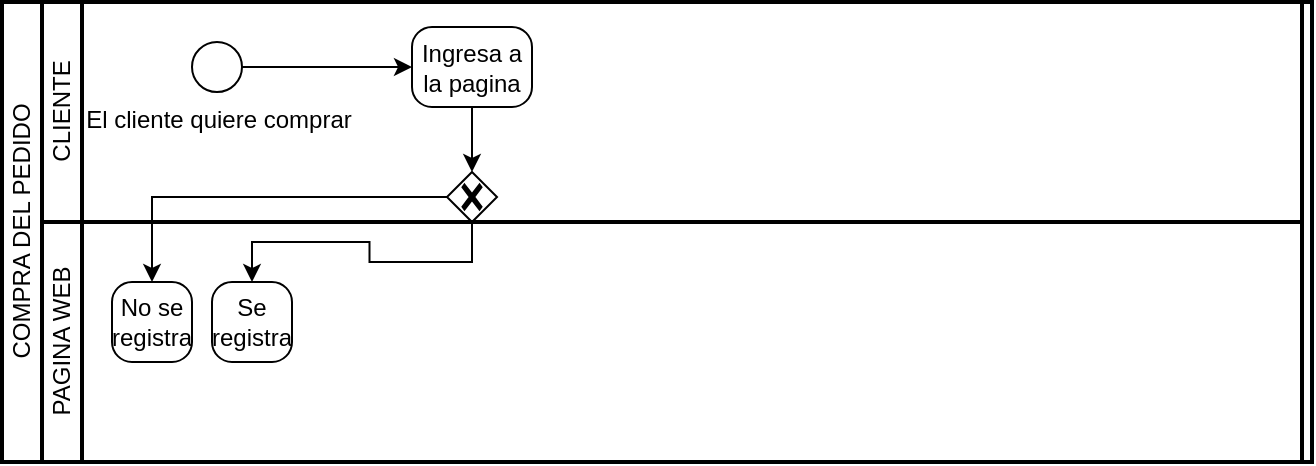 <mxfile version="18.0.2" type="github">
  <diagram id="prtHgNgQTEPvFCAcTncT" name="Page-1">
    <mxGraphModel dx="1360" dy="834" grid="1" gridSize="10" guides="1" tooltips="1" connect="1" arrows="1" fold="1" page="1" pageScale="1" pageWidth="827" pageHeight="1169" math="0" shadow="0">
      <root>
        <mxCell id="0" />
        <mxCell id="1" parent="0" />
        <mxCell id="Lngs6z8u3s_FknMRa0aT-3" value="COMPRA DEL PEDIDO&lt;br&gt;" style="swimlane;html=1;startSize=20;fontStyle=0;collapsible=0;horizontal=0;swimlaneLine=1;swimlaneFillColor=#ffffff;strokeWidth=2;" parent="1" vertex="1">
          <mxGeometry x="115" y="200" width="655" height="230" as="geometry" />
        </mxCell>
        <mxCell id="Lngs6z8u3s_FknMRa0aT-4" value="" style="swimlane;html=1;startSize=20;fontStyle=0;collapsible=0;horizontal=0;swimlaneLine=0;fillColor=none;" parent="Lngs6z8u3s_FknMRa0aT-3" vertex="1">
          <mxGeometry x="20" width="630" height="110" as="geometry" />
        </mxCell>
        <mxCell id="Lngs6z8u3s_FknMRa0aT-11" value="CLIENTE" style="swimlane;html=1;startSize=20;fontStyle=0;collapsible=0;horizontal=0;swimlaneLine=1;swimlaneFillColor=#ffffff;strokeWidth=2;" parent="Lngs6z8u3s_FknMRa0aT-4" vertex="1">
          <mxGeometry width="630" height="110" as="geometry" />
        </mxCell>
        <mxCell id="Lngs6z8u3s_FknMRa0aT-13" value="&lt;font color=&quot;#000000&quot;&gt;El cliente quiere comprar&lt;/font&gt;" style="points=[[0.145,0.145,0],[0.5,0,0],[0.855,0.145,0],[1,0.5,0],[0.855,0.855,0],[0.5,1,0],[0.145,0.855,0],[0,0.5,0]];shape=mxgraph.bpmn.event;html=1;verticalLabelPosition=bottom;labelBackgroundColor=#ffffff;verticalAlign=top;align=center;perimeter=ellipsePerimeter;outlineConnect=0;aspect=fixed;outline=standard;symbol=general;" parent="Lngs6z8u3s_FknMRa0aT-11" vertex="1">
          <mxGeometry x="75" y="20" width="25" height="25" as="geometry" />
        </mxCell>
        <mxCell id="Lngs6z8u3s_FknMRa0aT-17" value="Ingresa a la pagina" style="points=[[0.25,0,0],[0.5,0,0],[0.75,0,0],[1,0.25,0],[1,0.5,0],[1,0.75,0],[0.75,1,0],[0.5,1,0],[0.25,1,0],[0,0.75,0],[0,0.5,0],[0,0.25,0]];shape=mxgraph.bpmn.task;whiteSpace=wrap;rectStyle=rounded;size=10;taskMarker=abstract;fontColor=#000000;" parent="Lngs6z8u3s_FknMRa0aT-11" vertex="1">
          <mxGeometry x="185" y="12.5" width="60" height="40" as="geometry" />
        </mxCell>
        <mxCell id="Lngs6z8u3s_FknMRa0aT-16" style="edgeStyle=orthogonalEdgeStyle;rounded=0;orthogonalLoop=1;jettySize=auto;html=1;exitX=1;exitY=0.5;exitDx=0;exitDy=0;exitPerimeter=0;fontColor=#000000;strokeColor=#000000;entryX=0;entryY=0.5;entryDx=0;entryDy=0;entryPerimeter=0;" parent="Lngs6z8u3s_FknMRa0aT-11" source="Lngs6z8u3s_FknMRa0aT-13" edge="1" target="Lngs6z8u3s_FknMRa0aT-17">
          <mxGeometry relative="1" as="geometry">
            <mxPoint x="155" y="33" as="targetPoint" />
          </mxGeometry>
        </mxCell>
        <mxCell id="fAiqKkEpE5y309fUs9RH-2" value="" style="points=[[0.25,0.25,0],[0.5,0,0],[0.75,0.25,0],[1,0.5,0],[0.75,0.75,0],[0.5,1,0],[0.25,0.75,0],[0,0.5,0]];shape=mxgraph.bpmn.gateway2;html=1;verticalLabelPosition=bottom;labelBackgroundColor=#ffffff;verticalAlign=top;align=center;perimeter=rhombusPerimeter;outlineConnect=0;outline=none;symbol=none;gwType=exclusive;" vertex="1" parent="Lngs6z8u3s_FknMRa0aT-11">
          <mxGeometry x="202.5" y="85" width="25" height="25" as="geometry" />
        </mxCell>
        <mxCell id="fAiqKkEpE5y309fUs9RH-1" style="edgeStyle=orthogonalEdgeStyle;rounded=0;orthogonalLoop=1;jettySize=auto;html=1;exitX=0.5;exitY=1;exitDx=0;exitDy=0;exitPerimeter=0;" edge="1" parent="Lngs6z8u3s_FknMRa0aT-11" source="Lngs6z8u3s_FknMRa0aT-17" target="fAiqKkEpE5y309fUs9RH-2">
          <mxGeometry relative="1" as="geometry">
            <mxPoint x="215" y="130" as="targetPoint" />
          </mxGeometry>
        </mxCell>
        <mxCell id="Lngs6z8u3s_FknMRa0aT-10" value="" style="swimlane;html=1;startSize=20;fontStyle=0;collapsible=0;horizontal=0;swimlaneLine=0;fillColor=none;" parent="Lngs6z8u3s_FknMRa0aT-3" vertex="1">
          <mxGeometry x="20" y="110" width="630" height="120" as="geometry" />
        </mxCell>
        <mxCell id="Lngs6z8u3s_FknMRa0aT-12" value="PAGINA WEB" style="swimlane;html=1;startSize=20;fontStyle=0;collapsible=0;horizontal=0;swimlaneLine=1;swimlaneFillColor=#ffffff;strokeWidth=2;" parent="Lngs6z8u3s_FknMRa0aT-10" vertex="1">
          <mxGeometry width="630" height="120" as="geometry" />
        </mxCell>
        <mxCell id="fAiqKkEpE5y309fUs9RH-5" value="No se registra" style="points=[[0.25,0,0],[0.5,0,0],[0.75,0,0],[1,0.25,0],[1,0.5,0],[1,0.75,0],[0.75,1,0],[0.5,1,0],[0.25,1,0],[0,0.75,0],[0,0.5,0],[0,0.25,0]];shape=mxgraph.bpmn.task;whiteSpace=wrap;rectStyle=rounded;size=10;taskMarker=abstract;" vertex="1" parent="Lngs6z8u3s_FknMRa0aT-12">
          <mxGeometry x="35" y="30" width="40" height="40" as="geometry" />
        </mxCell>
        <mxCell id="fAiqKkEpE5y309fUs9RH-7" value="Se registra" style="points=[[0.25,0,0],[0.5,0,0],[0.75,0,0],[1,0.25,0],[1,0.5,0],[1,0.75,0],[0.75,1,0],[0.5,1,0],[0.25,1,0],[0,0.75,0],[0,0.5,0],[0,0.25,0]];shape=mxgraph.bpmn.task;whiteSpace=wrap;rectStyle=rounded;size=10;taskMarker=abstract;" vertex="1" parent="Lngs6z8u3s_FknMRa0aT-12">
          <mxGeometry x="85" y="30" width="40" height="40" as="geometry" />
        </mxCell>
        <mxCell id="fAiqKkEpE5y309fUs9RH-4" style="edgeStyle=orthogonalEdgeStyle;rounded=0;orthogonalLoop=1;jettySize=auto;html=1;exitX=0;exitY=0.5;exitDx=0;exitDy=0;exitPerimeter=0;" edge="1" parent="Lngs6z8u3s_FknMRa0aT-3" source="fAiqKkEpE5y309fUs9RH-2" target="fAiqKkEpE5y309fUs9RH-5">
          <mxGeometry relative="1" as="geometry">
            <mxPoint x="175" y="140" as="targetPoint" />
          </mxGeometry>
        </mxCell>
        <mxCell id="fAiqKkEpE5y309fUs9RH-6" style="edgeStyle=orthogonalEdgeStyle;rounded=0;orthogonalLoop=1;jettySize=auto;html=1;exitX=0.5;exitY=1;exitDx=0;exitDy=0;exitPerimeter=0;" edge="1" parent="Lngs6z8u3s_FknMRa0aT-3" source="fAiqKkEpE5y309fUs9RH-2" target="fAiqKkEpE5y309fUs9RH-7">
          <mxGeometry relative="1" as="geometry">
            <mxPoint x="135" y="140" as="targetPoint" />
          </mxGeometry>
        </mxCell>
      </root>
    </mxGraphModel>
  </diagram>
</mxfile>
